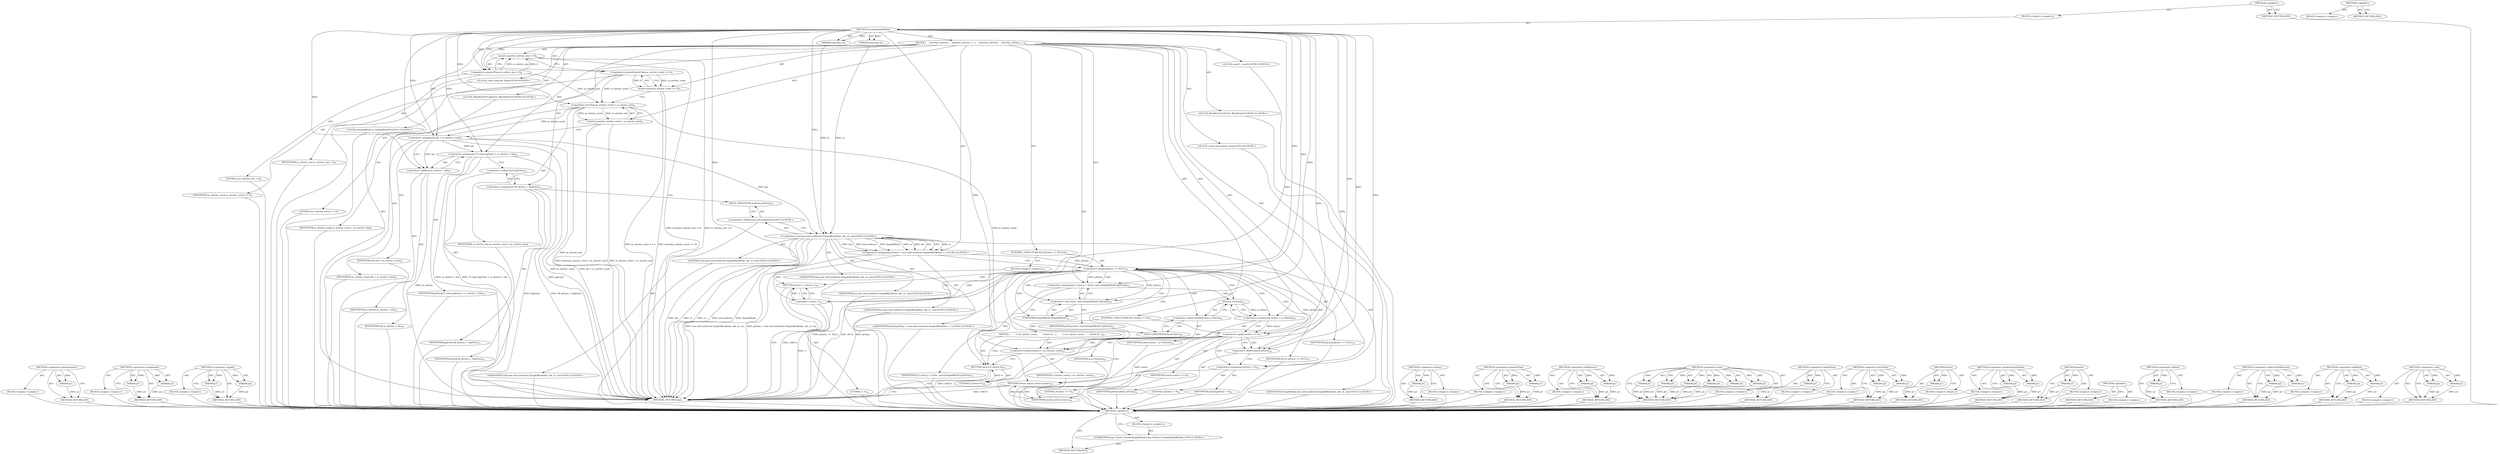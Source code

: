 digraph "&lt;global&gt;" {
vulnerable_189 [label=<(METHOD,&lt;operator&gt;.preIncrement)>];
vulnerable_190 [label=<(PARAM,p1)>];
vulnerable_191 [label=<(BLOCK,&lt;empty&gt;,&lt;empty&gt;)>];
vulnerable_192 [label=<(METHOD_RETURN,ANY)>];
vulnerable_138 [label=<(METHOD,&lt;operator&gt;.assignment)>];
vulnerable_139 [label=<(PARAM,p1)>];
vulnerable_140 [label=<(PARAM,p2)>];
vulnerable_141 [label=<(BLOCK,&lt;empty&gt;,&lt;empty&gt;)>];
vulnerable_142 [label=<(METHOD_RETURN,ANY)>];
vulnerable_166 [label=<(METHOD,&lt;operator&gt;.equals)>];
vulnerable_167 [label=<(PARAM,p1)>];
vulnerable_168 [label=<(PARAM,p2)>];
vulnerable_169 [label=<(BLOCK,&lt;empty&gt;,&lt;empty&gt;)>];
vulnerable_170 [label=<(METHOD_RETURN,ANY)>];
vulnerable_6 [label=<(METHOD,&lt;global&gt;)<SUB>1</SUB>>];
vulnerable_7 [label=<(BLOCK,&lt;empty&gt;,&lt;empty&gt;)<SUB>1</SUB>>];
vulnerable_8 [label=<(METHOD,CreateSimpleBlock)<SUB>1</SUB>>];
vulnerable_9 [label=<(PARAM,long long st)<SUB>2</SUB>>];
vulnerable_10 [label=<(PARAM,long long sz)<SUB>3</SUB>>];
vulnerable_11 [label=<(BLOCK,{
    assert(m_entries);
    assert(m_entries_s...,{
    assert(m_entries);
    assert(m_entries_s...)<SUB>4</SUB>>];
vulnerable_12 [label="<(LOCAL,assert : assert)<SUB>5</SUB>>"];
vulnerable_13 [label=<(assert,assert(m_entries_size &gt; 0))<SUB>6</SUB>>];
vulnerable_14 [label=<(&lt;operator&gt;.greaterThan,m_entries_size &gt; 0)<SUB>6</SUB>>];
vulnerable_15 [label=<(IDENTIFIER,m_entries_size,m_entries_size &gt; 0)<SUB>6</SUB>>];
vulnerable_16 [label=<(LITERAL,0,m_entries_size &gt; 0)<SUB>6</SUB>>];
vulnerable_17 [label=<(assert,assert(m_entries_count &gt;= 0))<SUB>7</SUB>>];
vulnerable_18 [label=<(&lt;operator&gt;.greaterEqualsThan,m_entries_count &gt;= 0)<SUB>7</SUB>>];
vulnerable_19 [label=<(IDENTIFIER,m_entries_count,m_entries_count &gt;= 0)<SUB>7</SUB>>];
vulnerable_20 [label=<(LITERAL,0,m_entries_count &gt;= 0)<SUB>7</SUB>>];
vulnerable_21 [label=<(assert,assert(m_entries_count &lt; m_entries_size))<SUB>8</SUB>>];
vulnerable_22 [label=<(&lt;operator&gt;.lessThan,m_entries_count &lt; m_entries_size)<SUB>8</SUB>>];
vulnerable_23 [label=<(IDENTIFIER,m_entries_count,m_entries_count &lt; m_entries_size)<SUB>8</SUB>>];
vulnerable_24 [label=<(IDENTIFIER,m_entries_size,m_entries_count &lt; m_entries_size)<SUB>8</SUB>>];
vulnerable_25 [label="<(LOCAL,const long idx: long)<SUB>9</SUB>>"];
vulnerable_26 [label=<(&lt;operator&gt;.assignment,idx = m_entries_count)<SUB>9</SUB>>];
vulnerable_27 [label=<(IDENTIFIER,idx,idx = m_entries_count)<SUB>9</SUB>>];
vulnerable_28 [label=<(IDENTIFIER,m_entries_count,idx = m_entries_count)<SUB>9</SUB>>];
vulnerable_29 [label="<(LOCAL,BlockEntry** ppEntry: BlockEntry**)<SUB>10</SUB>>"];
vulnerable_30 [label=<(&lt;operator&gt;.assignment,** const ppEntry = m_entries + idx)<SUB>10</SUB>>];
vulnerable_31 [label=<(IDENTIFIER,ppEntry,** const ppEntry = m_entries + idx)<SUB>10</SUB>>];
vulnerable_32 [label=<(&lt;operator&gt;.addition,m_entries + idx)<SUB>10</SUB>>];
vulnerable_33 [label=<(IDENTIFIER,m_entries,m_entries + idx)<SUB>10</SUB>>];
vulnerable_34 [label=<(IDENTIFIER,idx,m_entries + idx)<SUB>10</SUB>>];
vulnerable_35 [label="<(LOCAL,BlockEntry* pEntry: BlockEntry*)<SUB>11</SUB>>"];
vulnerable_36 [label=<(&lt;operator&gt;.assignment,*&amp; pEntry = *ppEntry)<SUB>11</SUB>>];
vulnerable_37 [label=<(IDENTIFIER,pEntry,*&amp; pEntry = *ppEntry)<SUB>11</SUB>>];
vulnerable_38 [label=<(&lt;operator&gt;.indirection,*ppEntry)<SUB>11</SUB>>];
vulnerable_39 [label=<(IDENTIFIER,ppEntry,*&amp; pEntry = *ppEntry)<SUB>11</SUB>>];
vulnerable_40 [label="<(&lt;operator&gt;.assignment,pEntry = new (std::nothrow) SimpleBlock(this, i...)<SUB>12</SUB>>"];
vulnerable_41 [label="<(IDENTIFIER,pEntry,pEntry = new (std::nothrow) SimpleBlock(this, i...)<SUB>12</SUB>>"];
vulnerable_42 [label="<(&lt;operator&gt;.new,new (std::nothrow) SimpleBlock(this, idx, st, sz))<SUB>12</SUB>>"];
vulnerable_43 [label="<(IDENTIFIER,SimpleBlock,new (std::nothrow) SimpleBlock(this, idx, st, sz))<SUB>12</SUB>>"];
vulnerable_44 [label="<(LITERAL,this,new (std::nothrow) SimpleBlock(this, idx, st, sz))<SUB>12</SUB>>"];
vulnerable_45 [label="<(IDENTIFIER,idx,new (std::nothrow) SimpleBlock(this, idx, st, sz))<SUB>12</SUB>>"];
vulnerable_46 [label="<(IDENTIFIER,st,new (std::nothrow) SimpleBlock(this, idx, st, sz))<SUB>12</SUB>>"];
vulnerable_47 [label="<(IDENTIFIER,sz,new (std::nothrow) SimpleBlock(this, idx, st, sz))<SUB>12</SUB>>"];
vulnerable_48 [label="<(&lt;operator&gt;.fieldAccess,std::nothrow)<SUB>12</SUB>>"];
vulnerable_49 [label="<(IDENTIFIER,std,new (std::nothrow) SimpleBlock(this, idx, st, sz))<SUB>12</SUB>>"];
vulnerable_50 [label=<(FIELD_IDENTIFIER,nothrow,nothrow)<SUB>12</SUB>>];
vulnerable_51 [label=<(CONTROL_STRUCTURE,IF,if (pEntry == NULL))<SUB>13</SUB>>];
vulnerable_52 [label=<(&lt;operator&gt;.equals,pEntry == NULL)<SUB>13</SUB>>];
vulnerable_53 [label=<(IDENTIFIER,pEntry,pEntry == NULL)<SUB>13</SUB>>];
vulnerable_54 [label=<(IDENTIFIER,NULL,pEntry == NULL)<SUB>13</SUB>>];
vulnerable_55 [label=<(BLOCK,&lt;empty&gt;,&lt;empty&gt;)<SUB>14</SUB>>];
vulnerable_56 [label=<(RETURN,return -1;,return -1;)<SUB>14</SUB>>];
vulnerable_57 [label=<(&lt;operator&gt;.minus,-1)<SUB>14</SUB>>];
vulnerable_58 [label=<(LITERAL,1,-1)<SUB>14</SUB>>];
vulnerable_59 [label="<(LOCAL,SimpleBlock* p: SimpleBlock*)<SUB>15</SUB>>"];
vulnerable_60 [label=<(&lt;operator&gt;.assignment,* const p = static_cast&lt;SimpleBlock*&gt;(pEntry))<SUB>15</SUB>>];
vulnerable_61 [label=<(IDENTIFIER,p,* const p = static_cast&lt;SimpleBlock*&gt;(pEntry))<SUB>15</SUB>>];
vulnerable_62 [label=<(&lt;operator&gt;.cast,static_cast&lt;SimpleBlock*&gt;(pEntry))<SUB>15</SUB>>];
vulnerable_63 [label=<(UNKNOWN,SimpleBlock*,SimpleBlock*)<SUB>15</SUB>>];
vulnerable_64 [label=<(IDENTIFIER,pEntry,static_cast&lt;SimpleBlock*&gt;(pEntry))<SUB>15</SUB>>];
vulnerable_65 [label="<(LOCAL,const long status: long)<SUB>16</SUB>>"];
vulnerable_66 [label=<(&lt;operator&gt;.assignment,status = p-&gt;Parse())<SUB>16</SUB>>];
vulnerable_67 [label=<(IDENTIFIER,status,status = p-&gt;Parse())<SUB>16</SUB>>];
vulnerable_68 [label=<(Parse,p-&gt;Parse())<SUB>16</SUB>>];
vulnerable_69 [label=<(&lt;operator&gt;.indirectFieldAccess,p-&gt;Parse)<SUB>16</SUB>>];
vulnerable_70 [label=<(IDENTIFIER,p,p-&gt;Parse())<SUB>16</SUB>>];
vulnerable_71 [label=<(FIELD_IDENTIFIER,Parse,Parse)<SUB>16</SUB>>];
vulnerable_72 [label=<(CONTROL_STRUCTURE,IF,if (status == 0))<SUB>17</SUB>>];
vulnerable_73 [label=<(&lt;operator&gt;.equals,status == 0)<SUB>17</SUB>>];
vulnerable_74 [label=<(IDENTIFIER,status,status == 0)<SUB>17</SUB>>];
vulnerable_75 [label=<(LITERAL,0,status == 0)<SUB>17</SUB>>];
vulnerable_76 [label=<(BLOCK,{
        ++m_entries_count;
        return 0;
...,{
        ++m_entries_count;
        return 0;
...)<SUB>18</SUB>>];
vulnerable_77 [label=<(&lt;operator&gt;.preIncrement,++m_entries_count)<SUB>19</SUB>>];
vulnerable_78 [label=<(IDENTIFIER,m_entries_count,++m_entries_count)<SUB>19</SUB>>];
vulnerable_79 [label=<(RETURN,return 0;,return 0;)<SUB>20</SUB>>];
vulnerable_80 [label=<(LITERAL,0,return 0;)<SUB>20</SUB>>];
vulnerable_81 [label=<(&lt;operator&gt;.delete,delete pEntry)<SUB>22</SUB>>];
vulnerable_82 [label=<(IDENTIFIER,pEntry,delete pEntry)<SUB>22</SUB>>];
vulnerable_83 [label=<(&lt;operator&gt;.assignment,pEntry = 0)<SUB>23</SUB>>];
vulnerable_84 [label=<(IDENTIFIER,pEntry,pEntry = 0)<SUB>23</SUB>>];
vulnerable_85 [label=<(LITERAL,0,pEntry = 0)<SUB>23</SUB>>];
vulnerable_86 [label=<(RETURN,return status;,return status;)<SUB>24</SUB>>];
vulnerable_87 [label=<(IDENTIFIER,status,return status;)<SUB>24</SUB>>];
vulnerable_88 [label=<(METHOD_RETURN,long)<SUB>1</SUB>>];
vulnerable_90 [label=<(METHOD_RETURN,ANY)<SUB>1</SUB>>];
vulnerable_171 [label=<(METHOD,&lt;operator&gt;.minus)>];
vulnerable_172 [label=<(PARAM,p1)>];
vulnerable_173 [label=<(BLOCK,&lt;empty&gt;,&lt;empty&gt;)>];
vulnerable_174 [label=<(METHOD_RETURN,ANY)>];
vulnerable_123 [label=<(METHOD,&lt;operator&gt;.greaterThan)>];
vulnerable_124 [label=<(PARAM,p1)>];
vulnerable_125 [label=<(PARAM,p2)>];
vulnerable_126 [label=<(BLOCK,&lt;empty&gt;,&lt;empty&gt;)>];
vulnerable_127 [label=<(METHOD_RETURN,ANY)>];
vulnerable_161 [label=<(METHOD,&lt;operator&gt;.fieldAccess)>];
vulnerable_162 [label=<(PARAM,p1)>];
vulnerable_163 [label=<(PARAM,p2)>];
vulnerable_164 [label=<(BLOCK,&lt;empty&gt;,&lt;empty&gt;)>];
vulnerable_165 [label=<(METHOD_RETURN,ANY)>];
vulnerable_152 [label=<(METHOD,&lt;operator&gt;.new)>];
vulnerable_153 [label=<(PARAM,p1)>];
vulnerable_154 [label=<(PARAM,p2)>];
vulnerable_155 [label=<(PARAM,p3)>];
vulnerable_156 [label=<(PARAM,p4)>];
vulnerable_157 [label=<(PARAM,p5)>];
vulnerable_158 [label=<(PARAM,p6)>];
vulnerable_159 [label=<(BLOCK,&lt;empty&gt;,&lt;empty&gt;)>];
vulnerable_160 [label=<(METHOD_RETURN,ANY)>];
vulnerable_148 [label=<(METHOD,&lt;operator&gt;.indirection)>];
vulnerable_149 [label=<(PARAM,p1)>];
vulnerable_150 [label=<(BLOCK,&lt;empty&gt;,&lt;empty&gt;)>];
vulnerable_151 [label=<(METHOD_RETURN,ANY)>];
vulnerable_133 [label=<(METHOD,&lt;operator&gt;.lessThan)>];
vulnerable_134 [label=<(PARAM,p1)>];
vulnerable_135 [label=<(PARAM,p2)>];
vulnerable_136 [label=<(BLOCK,&lt;empty&gt;,&lt;empty&gt;)>];
vulnerable_137 [label=<(METHOD_RETURN,ANY)>];
vulnerable_180 [label=<(METHOD,Parse)>];
vulnerable_181 [label=<(PARAM,p1)>];
vulnerable_182 [label=<(BLOCK,&lt;empty&gt;,&lt;empty&gt;)>];
vulnerable_183 [label=<(METHOD_RETURN,ANY)>];
vulnerable_128 [label=<(METHOD,&lt;operator&gt;.greaterEqualsThan)>];
vulnerable_129 [label=<(PARAM,p1)>];
vulnerable_130 [label=<(PARAM,p2)>];
vulnerable_131 [label=<(BLOCK,&lt;empty&gt;,&lt;empty&gt;)>];
vulnerable_132 [label=<(METHOD_RETURN,ANY)>];
vulnerable_119 [label=<(METHOD,assert)>];
vulnerable_120 [label=<(PARAM,p1)>];
vulnerable_121 [label=<(BLOCK,&lt;empty&gt;,&lt;empty&gt;)>];
vulnerable_122 [label=<(METHOD_RETURN,ANY)>];
vulnerable_113 [label=<(METHOD,&lt;global&gt;)<SUB>1</SUB>>];
vulnerable_114 [label=<(BLOCK,&lt;empty&gt;,&lt;empty&gt;)>];
vulnerable_115 [label=<(METHOD_RETURN,ANY)>];
vulnerable_193 [label=<(METHOD,&lt;operator&gt;.delete)>];
vulnerable_194 [label=<(PARAM,p1)>];
vulnerable_195 [label=<(BLOCK,&lt;empty&gt;,&lt;empty&gt;)>];
vulnerable_196 [label=<(METHOD_RETURN,ANY)>];
vulnerable_184 [label=<(METHOD,&lt;operator&gt;.indirectFieldAccess)>];
vulnerable_185 [label=<(PARAM,p1)>];
vulnerable_186 [label=<(PARAM,p2)>];
vulnerable_187 [label=<(BLOCK,&lt;empty&gt;,&lt;empty&gt;)>];
vulnerable_188 [label=<(METHOD_RETURN,ANY)>];
vulnerable_143 [label=<(METHOD,&lt;operator&gt;.addition)>];
vulnerable_144 [label=<(PARAM,p1)>];
vulnerable_145 [label=<(PARAM,p2)>];
vulnerable_146 [label=<(BLOCK,&lt;empty&gt;,&lt;empty&gt;)>];
vulnerable_147 [label=<(METHOD_RETURN,ANY)>];
vulnerable_175 [label=<(METHOD,&lt;operator&gt;.cast)>];
vulnerable_176 [label=<(PARAM,p1)>];
vulnerable_177 [label=<(PARAM,p2)>];
vulnerable_178 [label=<(BLOCK,&lt;empty&gt;,&lt;empty&gt;)>];
vulnerable_179 [label=<(METHOD_RETURN,ANY)>];
fixed_6 [label=<(METHOD,&lt;global&gt;)<SUB>1</SUB>>];
fixed_7 [label=<(BLOCK,&lt;empty&gt;,&lt;empty&gt;)<SUB>1</SUB>>];
fixed_8 [label="<(UNKNOWN,long Cluster::CreateSimpleBlock(,long Cluster::CreateSimpleBlock()<SUB>1</SUB>>"];
fixed_9 [label=<(METHOD_RETURN,ANY)<SUB>1</SUB>>];
fixed_14 [label=<(METHOD,&lt;global&gt;)<SUB>1</SUB>>];
fixed_15 [label=<(BLOCK,&lt;empty&gt;,&lt;empty&gt;)>];
fixed_16 [label=<(METHOD_RETURN,ANY)>];
vulnerable_189 -> vulnerable_190  [key=0, label="AST: "];
vulnerable_189 -> vulnerable_190  [key=1, label="DDG: "];
vulnerable_189 -> vulnerable_191  [key=0, label="AST: "];
vulnerable_189 -> vulnerable_192  [key=0, label="AST: "];
vulnerable_189 -> vulnerable_192  [key=1, label="CFG: "];
vulnerable_190 -> vulnerable_192  [key=0, label="DDG: p1"];
vulnerable_191 -> fixed_6  [key=0];
vulnerable_192 -> fixed_6  [key=0];
vulnerable_138 -> vulnerable_139  [key=0, label="AST: "];
vulnerable_138 -> vulnerable_139  [key=1, label="DDG: "];
vulnerable_138 -> vulnerable_141  [key=0, label="AST: "];
vulnerable_138 -> vulnerable_140  [key=0, label="AST: "];
vulnerable_138 -> vulnerable_140  [key=1, label="DDG: "];
vulnerable_138 -> vulnerable_142  [key=0, label="AST: "];
vulnerable_138 -> vulnerable_142  [key=1, label="CFG: "];
vulnerable_139 -> vulnerable_142  [key=0, label="DDG: p1"];
vulnerable_140 -> vulnerable_142  [key=0, label="DDG: p2"];
vulnerable_141 -> fixed_6  [key=0];
vulnerable_142 -> fixed_6  [key=0];
vulnerable_166 -> vulnerable_167  [key=0, label="AST: "];
vulnerable_166 -> vulnerable_167  [key=1, label="DDG: "];
vulnerable_166 -> vulnerable_169  [key=0, label="AST: "];
vulnerable_166 -> vulnerable_168  [key=0, label="AST: "];
vulnerable_166 -> vulnerable_168  [key=1, label="DDG: "];
vulnerable_166 -> vulnerable_170  [key=0, label="AST: "];
vulnerable_166 -> vulnerable_170  [key=1, label="CFG: "];
vulnerable_167 -> vulnerable_170  [key=0, label="DDG: p1"];
vulnerable_168 -> vulnerable_170  [key=0, label="DDG: p2"];
vulnerable_169 -> fixed_6  [key=0];
vulnerable_170 -> fixed_6  [key=0];
vulnerable_6 -> vulnerable_7  [key=0, label="AST: "];
vulnerable_6 -> vulnerable_90  [key=0, label="AST: "];
vulnerable_6 -> vulnerable_90  [key=1, label="CFG: "];
vulnerable_7 -> vulnerable_8  [key=0, label="AST: "];
vulnerable_8 -> vulnerable_9  [key=0, label="AST: "];
vulnerable_8 -> vulnerable_9  [key=1, label="DDG: "];
vulnerable_8 -> vulnerable_10  [key=0, label="AST: "];
vulnerable_8 -> vulnerable_10  [key=1, label="DDG: "];
vulnerable_8 -> vulnerable_11  [key=0, label="AST: "];
vulnerable_8 -> vulnerable_88  [key=0, label="AST: "];
vulnerable_8 -> vulnerable_14  [key=0, label="CFG: "];
vulnerable_8 -> vulnerable_14  [key=1, label="DDG: "];
vulnerable_8 -> vulnerable_26  [key=0, label="DDG: "];
vulnerable_8 -> vulnerable_30  [key=0, label="DDG: "];
vulnerable_8 -> vulnerable_60  [key=0, label="DDG: "];
vulnerable_8 -> vulnerable_83  [key=0, label="DDG: "];
vulnerable_8 -> vulnerable_81  [key=0, label="DDG: "];
vulnerable_8 -> vulnerable_87  [key=0, label="DDG: "];
vulnerable_8 -> vulnerable_18  [key=0, label="DDG: "];
vulnerable_8 -> vulnerable_22  [key=0, label="DDG: "];
vulnerable_8 -> vulnerable_32  [key=0, label="DDG: "];
vulnerable_8 -> vulnerable_42  [key=0, label="DDG: "];
vulnerable_8 -> vulnerable_52  [key=0, label="DDG: "];
vulnerable_8 -> vulnerable_62  [key=0, label="DDG: "];
vulnerable_8 -> vulnerable_73  [key=0, label="DDG: "];
vulnerable_8 -> vulnerable_79  [key=0, label="DDG: "];
vulnerable_8 -> vulnerable_77  [key=0, label="DDG: "];
vulnerable_8 -> vulnerable_80  [key=0, label="DDG: "];
vulnerable_8 -> vulnerable_57  [key=0, label="DDG: "];
vulnerable_9 -> vulnerable_42  [key=0, label="DDG: st"];
vulnerable_10 -> vulnerable_42  [key=0, label="DDG: sz"];
vulnerable_11 -> vulnerable_12  [key=0, label="AST: "];
vulnerable_11 -> vulnerable_13  [key=0, label="AST: "];
vulnerable_11 -> vulnerable_17  [key=0, label="AST: "];
vulnerable_11 -> vulnerable_21  [key=0, label="AST: "];
vulnerable_11 -> vulnerable_25  [key=0, label="AST: "];
vulnerable_11 -> vulnerable_26  [key=0, label="AST: "];
vulnerable_11 -> vulnerable_29  [key=0, label="AST: "];
vulnerable_11 -> vulnerable_30  [key=0, label="AST: "];
vulnerable_11 -> vulnerable_35  [key=0, label="AST: "];
vulnerable_11 -> vulnerable_36  [key=0, label="AST: "];
vulnerable_11 -> vulnerable_40  [key=0, label="AST: "];
vulnerable_11 -> vulnerable_51  [key=0, label="AST: "];
vulnerable_11 -> vulnerable_59  [key=0, label="AST: "];
vulnerable_11 -> vulnerable_60  [key=0, label="AST: "];
vulnerable_11 -> vulnerable_65  [key=0, label="AST: "];
vulnerable_11 -> vulnerable_66  [key=0, label="AST: "];
vulnerable_11 -> vulnerable_72  [key=0, label="AST: "];
vulnerable_11 -> vulnerable_81  [key=0, label="AST: "];
vulnerable_11 -> vulnerable_83  [key=0, label="AST: "];
vulnerable_11 -> vulnerable_86  [key=0, label="AST: "];
vulnerable_12 -> fixed_6  [key=0];
vulnerable_13 -> vulnerable_14  [key=0, label="AST: "];
vulnerable_13 -> vulnerable_18  [key=0, label="CFG: "];
vulnerable_13 -> vulnerable_88  [key=0, label="DDG: m_entries_size &gt; 0"];
vulnerable_13 -> vulnerable_88  [key=1, label="DDG: assert(m_entries_size &gt; 0)"];
vulnerable_14 -> vulnerable_15  [key=0, label="AST: "];
vulnerable_14 -> vulnerable_16  [key=0, label="AST: "];
vulnerable_14 -> vulnerable_13  [key=0, label="CFG: "];
vulnerable_14 -> vulnerable_13  [key=1, label="DDG: m_entries_size"];
vulnerable_14 -> vulnerable_13  [key=2, label="DDG: 0"];
vulnerable_14 -> vulnerable_22  [key=0, label="DDG: m_entries_size"];
vulnerable_15 -> fixed_6  [key=0];
vulnerable_16 -> fixed_6  [key=0];
vulnerable_17 -> vulnerable_18  [key=0, label="AST: "];
vulnerable_17 -> vulnerable_22  [key=0, label="CFG: "];
vulnerable_17 -> vulnerable_88  [key=0, label="DDG: m_entries_count &gt;= 0"];
vulnerable_17 -> vulnerable_88  [key=1, label="DDG: assert(m_entries_count &gt;= 0)"];
vulnerable_18 -> vulnerable_19  [key=0, label="AST: "];
vulnerable_18 -> vulnerable_20  [key=0, label="AST: "];
vulnerable_18 -> vulnerable_17  [key=0, label="CFG: "];
vulnerable_18 -> vulnerable_17  [key=1, label="DDG: m_entries_count"];
vulnerable_18 -> vulnerable_17  [key=2, label="DDG: 0"];
vulnerable_18 -> vulnerable_22  [key=0, label="DDG: m_entries_count"];
vulnerable_19 -> fixed_6  [key=0];
vulnerable_20 -> fixed_6  [key=0];
vulnerable_21 -> vulnerable_22  [key=0, label="AST: "];
vulnerable_21 -> vulnerable_26  [key=0, label="CFG: "];
vulnerable_21 -> vulnerable_88  [key=0, label="DDG: m_entries_count &lt; m_entries_size"];
vulnerable_21 -> vulnerable_88  [key=1, label="DDG: assert(m_entries_count &lt; m_entries_size)"];
vulnerable_22 -> vulnerable_23  [key=0, label="AST: "];
vulnerable_22 -> vulnerable_24  [key=0, label="AST: "];
vulnerable_22 -> vulnerable_21  [key=0, label="CFG: "];
vulnerable_22 -> vulnerable_21  [key=1, label="DDG: m_entries_count"];
vulnerable_22 -> vulnerable_21  [key=2, label="DDG: m_entries_size"];
vulnerable_22 -> vulnerable_88  [key=0, label="DDG: m_entries_size"];
vulnerable_22 -> vulnerable_26  [key=0, label="DDG: m_entries_count"];
vulnerable_22 -> vulnerable_77  [key=0, label="DDG: m_entries_count"];
vulnerable_23 -> fixed_6  [key=0];
vulnerable_24 -> fixed_6  [key=0];
vulnerable_25 -> fixed_6  [key=0];
vulnerable_26 -> vulnerable_27  [key=0, label="AST: "];
vulnerable_26 -> vulnerable_28  [key=0, label="AST: "];
vulnerable_26 -> vulnerable_32  [key=0, label="CFG: "];
vulnerable_26 -> vulnerable_32  [key=1, label="DDG: idx"];
vulnerable_26 -> vulnerable_88  [key=0, label="DDG: m_entries_count"];
vulnerable_26 -> vulnerable_88  [key=1, label="DDG: idx = m_entries_count"];
vulnerable_26 -> vulnerable_30  [key=0, label="DDG: idx"];
vulnerable_26 -> vulnerable_42  [key=0, label="DDG: idx"];
vulnerable_27 -> fixed_6  [key=0];
vulnerable_28 -> fixed_6  [key=0];
vulnerable_29 -> fixed_6  [key=0];
vulnerable_30 -> vulnerable_31  [key=0, label="AST: "];
vulnerable_30 -> vulnerable_32  [key=0, label="AST: "];
vulnerable_30 -> vulnerable_38  [key=0, label="CFG: "];
vulnerable_30 -> vulnerable_88  [key=0, label="DDG: ppEntry"];
vulnerable_30 -> vulnerable_88  [key=1, label="DDG: m_entries + idx"];
vulnerable_30 -> vulnerable_88  [key=2, label="DDG: ** const ppEntry = m_entries + idx"];
vulnerable_31 -> fixed_6  [key=0];
vulnerable_32 -> vulnerable_33  [key=0, label="AST: "];
vulnerable_32 -> vulnerable_34  [key=0, label="AST: "];
vulnerable_32 -> vulnerable_30  [key=0, label="CFG: "];
vulnerable_32 -> vulnerable_88  [key=0, label="DDG: m_entries"];
vulnerable_33 -> fixed_6  [key=0];
vulnerable_34 -> fixed_6  [key=0];
vulnerable_35 -> fixed_6  [key=0];
vulnerable_36 -> vulnerable_37  [key=0, label="AST: "];
vulnerable_36 -> vulnerable_38  [key=0, label="AST: "];
vulnerable_36 -> vulnerable_50  [key=0, label="CFG: "];
vulnerable_36 -> vulnerable_88  [key=0, label="DDG: *ppEntry"];
vulnerable_36 -> vulnerable_88  [key=1, label="DDG: *&amp; pEntry = *ppEntry"];
vulnerable_37 -> fixed_6  [key=0];
vulnerable_38 -> vulnerable_39  [key=0, label="AST: "];
vulnerable_38 -> vulnerable_36  [key=0, label="CFG: "];
vulnerable_39 -> fixed_6  [key=0];
vulnerable_40 -> vulnerable_41  [key=0, label="AST: "];
vulnerable_40 -> vulnerable_42  [key=0, label="AST: "];
vulnerable_40 -> vulnerable_52  [key=0, label="CFG: "];
vulnerable_40 -> vulnerable_52  [key=1, label="DDG: pEntry"];
vulnerable_40 -> vulnerable_88  [key=0, label="DDG: new (std::nothrow) SimpleBlock(this, idx, st, sz)"];
vulnerable_40 -> vulnerable_88  [key=1, label="DDG: pEntry = new (std::nothrow) SimpleBlock(this, idx, st, sz)"];
vulnerable_41 -> fixed_6  [key=0];
vulnerable_42 -> vulnerable_43  [key=0, label="AST: "];
vulnerable_42 -> vulnerable_44  [key=0, label="AST: "];
vulnerable_42 -> vulnerable_45  [key=0, label="AST: "];
vulnerable_42 -> vulnerable_46  [key=0, label="AST: "];
vulnerable_42 -> vulnerable_47  [key=0, label="AST: "];
vulnerable_42 -> vulnerable_48  [key=0, label="AST: "];
vulnerable_42 -> vulnerable_40  [key=0, label="CFG: "];
vulnerable_42 -> vulnerable_40  [key=1, label="DDG: st"];
vulnerable_42 -> vulnerable_40  [key=2, label="DDG: this"];
vulnerable_42 -> vulnerable_40  [key=3, label="DDG: std::nothrow"];
vulnerable_42 -> vulnerable_40  [key=4, label="DDG: SimpleBlock"];
vulnerable_42 -> vulnerable_40  [key=5, label="DDG: sz"];
vulnerable_42 -> vulnerable_40  [key=6, label="DDG: idx"];
vulnerable_42 -> vulnerable_88  [key=0, label="DDG: idx"];
vulnerable_42 -> vulnerable_88  [key=1, label="DDG: st"];
vulnerable_42 -> vulnerable_88  [key=2, label="DDG: sz"];
vulnerable_42 -> vulnerable_88  [key=3, label="DDG: std::nothrow"];
vulnerable_42 -> vulnerable_88  [key=4, label="DDG: SimpleBlock"];
vulnerable_43 -> fixed_6  [key=0];
vulnerable_44 -> fixed_6  [key=0];
vulnerable_45 -> fixed_6  [key=0];
vulnerable_46 -> fixed_6  [key=0];
vulnerable_47 -> fixed_6  [key=0];
vulnerable_48 -> vulnerable_49  [key=0, label="AST: "];
vulnerable_48 -> vulnerable_50  [key=0, label="AST: "];
vulnerable_48 -> vulnerable_42  [key=0, label="CFG: "];
vulnerable_49 -> fixed_6  [key=0];
vulnerable_50 -> vulnerable_48  [key=0, label="CFG: "];
vulnerable_51 -> vulnerable_52  [key=0, label="AST: "];
vulnerable_51 -> vulnerable_55  [key=0, label="AST: "];
vulnerable_52 -> vulnerable_53  [key=0, label="AST: "];
vulnerable_52 -> vulnerable_54  [key=0, label="AST: "];
vulnerable_52 -> vulnerable_57  [key=0, label="CFG: "];
vulnerable_52 -> vulnerable_57  [key=1, label="CDG: "];
vulnerable_52 -> vulnerable_63  [key=0, label="CFG: "];
vulnerable_52 -> vulnerable_63  [key=1, label="CDG: "];
vulnerable_52 -> vulnerable_88  [key=0, label="DDG: pEntry"];
vulnerable_52 -> vulnerable_88  [key=1, label="DDG: pEntry == NULL"];
vulnerable_52 -> vulnerable_88  [key=2, label="DDG: NULL"];
vulnerable_52 -> vulnerable_60  [key=0, label="DDG: pEntry"];
vulnerable_52 -> vulnerable_60  [key=1, label="CDG: "];
vulnerable_52 -> vulnerable_81  [key=0, label="DDG: pEntry"];
vulnerable_52 -> vulnerable_62  [key=0, label="DDG: pEntry"];
vulnerable_52 -> vulnerable_62  [key=1, label="CDG: "];
vulnerable_52 -> vulnerable_68  [key=0, label="CDG: "];
vulnerable_52 -> vulnerable_73  [key=0, label="CDG: "];
vulnerable_52 -> vulnerable_66  [key=0, label="CDG: "];
vulnerable_52 -> vulnerable_71  [key=0, label="CDG: "];
vulnerable_52 -> vulnerable_56  [key=0, label="CDG: "];
vulnerable_52 -> vulnerable_69  [key=0, label="CDG: "];
vulnerable_53 -> fixed_6  [key=0];
vulnerable_54 -> fixed_6  [key=0];
vulnerable_55 -> vulnerable_56  [key=0, label="AST: "];
vulnerable_56 -> vulnerable_57  [key=0, label="AST: "];
vulnerable_56 -> vulnerable_88  [key=0, label="CFG: "];
vulnerable_56 -> vulnerable_88  [key=1, label="DDG: &lt;RET&gt;"];
vulnerable_57 -> vulnerable_58  [key=0, label="AST: "];
vulnerable_57 -> vulnerable_56  [key=0, label="CFG: "];
vulnerable_57 -> vulnerable_56  [key=1, label="DDG: -1"];
vulnerable_57 -> vulnerable_88  [key=0, label="DDG: -1"];
vulnerable_58 -> fixed_6  [key=0];
vulnerable_59 -> fixed_6  [key=0];
vulnerable_60 -> vulnerable_61  [key=0, label="AST: "];
vulnerable_60 -> vulnerable_62  [key=0, label="AST: "];
vulnerable_60 -> vulnerable_71  [key=0, label="CFG: "];
vulnerable_60 -> vulnerable_68  [key=0, label="DDG: p"];
vulnerable_61 -> fixed_6  [key=0];
vulnerable_62 -> vulnerable_63  [key=0, label="AST: "];
vulnerable_62 -> vulnerable_64  [key=0, label="AST: "];
vulnerable_62 -> vulnerable_60  [key=0, label="CFG: "];
vulnerable_63 -> vulnerable_62  [key=0, label="CFG: "];
vulnerable_64 -> fixed_6  [key=0];
vulnerable_65 -> fixed_6  [key=0];
vulnerable_66 -> vulnerable_67  [key=0, label="AST: "];
vulnerable_66 -> vulnerable_68  [key=0, label="AST: "];
vulnerable_66 -> vulnerable_73  [key=0, label="CFG: "];
vulnerable_66 -> vulnerable_73  [key=1, label="DDG: status"];
vulnerable_67 -> fixed_6  [key=0];
vulnerable_68 -> vulnerable_69  [key=0, label="AST: "];
vulnerable_68 -> vulnerable_66  [key=0, label="CFG: "];
vulnerable_68 -> vulnerable_66  [key=1, label="DDG: p-&gt;Parse"];
vulnerable_69 -> vulnerable_70  [key=0, label="AST: "];
vulnerable_69 -> vulnerable_71  [key=0, label="AST: "];
vulnerable_69 -> vulnerable_68  [key=0, label="CFG: "];
vulnerable_70 -> fixed_6  [key=0];
vulnerable_71 -> vulnerable_69  [key=0, label="CFG: "];
vulnerable_72 -> vulnerable_73  [key=0, label="AST: "];
vulnerable_72 -> vulnerable_76  [key=0, label="AST: "];
vulnerable_73 -> vulnerable_74  [key=0, label="AST: "];
vulnerable_73 -> vulnerable_75  [key=0, label="AST: "];
vulnerable_73 -> vulnerable_77  [key=0, label="CFG: "];
vulnerable_73 -> vulnerable_77  [key=1, label="CDG: "];
vulnerable_73 -> vulnerable_81  [key=0, label="CFG: "];
vulnerable_73 -> vulnerable_81  [key=1, label="CDG: "];
vulnerable_73 -> vulnerable_87  [key=0, label="DDG: status"];
vulnerable_73 -> vulnerable_83  [key=0, label="CDG: "];
vulnerable_73 -> vulnerable_79  [key=0, label="CDG: "];
vulnerable_73 -> vulnerable_86  [key=0, label="CDG: "];
vulnerable_74 -> fixed_6  [key=0];
vulnerable_75 -> fixed_6  [key=0];
vulnerable_76 -> vulnerable_77  [key=0, label="AST: "];
vulnerable_76 -> vulnerable_79  [key=0, label="AST: "];
vulnerable_77 -> vulnerable_78  [key=0, label="AST: "];
vulnerable_77 -> vulnerable_79  [key=0, label="CFG: "];
vulnerable_78 -> fixed_6  [key=0];
vulnerable_79 -> vulnerable_80  [key=0, label="AST: "];
vulnerable_79 -> vulnerable_88  [key=0, label="CFG: "];
vulnerable_79 -> vulnerable_88  [key=1, label="DDG: &lt;RET&gt;"];
vulnerable_80 -> vulnerable_79  [key=0, label="DDG: 0"];
vulnerable_81 -> vulnerable_82  [key=0, label="AST: "];
vulnerable_81 -> vulnerable_83  [key=0, label="CFG: "];
vulnerable_82 -> fixed_6  [key=0];
vulnerable_83 -> vulnerable_84  [key=0, label="AST: "];
vulnerable_83 -> vulnerable_85  [key=0, label="AST: "];
vulnerable_83 -> vulnerable_86  [key=0, label="CFG: "];
vulnerable_84 -> fixed_6  [key=0];
vulnerable_85 -> fixed_6  [key=0];
vulnerable_86 -> vulnerable_87  [key=0, label="AST: "];
vulnerable_86 -> vulnerable_88  [key=0, label="CFG: "];
vulnerable_86 -> vulnerable_88  [key=1, label="DDG: &lt;RET&gt;"];
vulnerable_87 -> vulnerable_86  [key=0, label="DDG: status"];
vulnerable_88 -> fixed_6  [key=0];
vulnerable_90 -> fixed_6  [key=0];
vulnerable_171 -> vulnerable_172  [key=0, label="AST: "];
vulnerable_171 -> vulnerable_172  [key=1, label="DDG: "];
vulnerable_171 -> vulnerable_173  [key=0, label="AST: "];
vulnerable_171 -> vulnerable_174  [key=0, label="AST: "];
vulnerable_171 -> vulnerable_174  [key=1, label="CFG: "];
vulnerable_172 -> vulnerable_174  [key=0, label="DDG: p1"];
vulnerable_173 -> fixed_6  [key=0];
vulnerable_174 -> fixed_6  [key=0];
vulnerable_123 -> vulnerable_124  [key=0, label="AST: "];
vulnerable_123 -> vulnerable_124  [key=1, label="DDG: "];
vulnerable_123 -> vulnerable_126  [key=0, label="AST: "];
vulnerable_123 -> vulnerable_125  [key=0, label="AST: "];
vulnerable_123 -> vulnerable_125  [key=1, label="DDG: "];
vulnerable_123 -> vulnerable_127  [key=0, label="AST: "];
vulnerable_123 -> vulnerable_127  [key=1, label="CFG: "];
vulnerable_124 -> vulnerable_127  [key=0, label="DDG: p1"];
vulnerable_125 -> vulnerable_127  [key=0, label="DDG: p2"];
vulnerable_126 -> fixed_6  [key=0];
vulnerable_127 -> fixed_6  [key=0];
vulnerable_161 -> vulnerable_162  [key=0, label="AST: "];
vulnerable_161 -> vulnerable_162  [key=1, label="DDG: "];
vulnerable_161 -> vulnerable_164  [key=0, label="AST: "];
vulnerable_161 -> vulnerable_163  [key=0, label="AST: "];
vulnerable_161 -> vulnerable_163  [key=1, label="DDG: "];
vulnerable_161 -> vulnerable_165  [key=0, label="AST: "];
vulnerable_161 -> vulnerable_165  [key=1, label="CFG: "];
vulnerable_162 -> vulnerable_165  [key=0, label="DDG: p1"];
vulnerable_163 -> vulnerable_165  [key=0, label="DDG: p2"];
vulnerable_164 -> fixed_6  [key=0];
vulnerable_165 -> fixed_6  [key=0];
vulnerable_152 -> vulnerable_153  [key=0, label="AST: "];
vulnerable_152 -> vulnerable_153  [key=1, label="DDG: "];
vulnerable_152 -> vulnerable_159  [key=0, label="AST: "];
vulnerable_152 -> vulnerable_154  [key=0, label="AST: "];
vulnerable_152 -> vulnerable_154  [key=1, label="DDG: "];
vulnerable_152 -> vulnerable_160  [key=0, label="AST: "];
vulnerable_152 -> vulnerable_160  [key=1, label="CFG: "];
vulnerable_152 -> vulnerable_155  [key=0, label="AST: "];
vulnerable_152 -> vulnerable_155  [key=1, label="DDG: "];
vulnerable_152 -> vulnerable_156  [key=0, label="AST: "];
vulnerable_152 -> vulnerable_156  [key=1, label="DDG: "];
vulnerable_152 -> vulnerable_157  [key=0, label="AST: "];
vulnerable_152 -> vulnerable_157  [key=1, label="DDG: "];
vulnerable_152 -> vulnerable_158  [key=0, label="AST: "];
vulnerable_152 -> vulnerable_158  [key=1, label="DDG: "];
vulnerable_153 -> vulnerable_160  [key=0, label="DDG: p1"];
vulnerable_154 -> vulnerable_160  [key=0, label="DDG: p2"];
vulnerable_155 -> vulnerable_160  [key=0, label="DDG: p3"];
vulnerable_156 -> vulnerable_160  [key=0, label="DDG: p4"];
vulnerable_157 -> vulnerable_160  [key=0, label="DDG: p5"];
vulnerable_158 -> vulnerable_160  [key=0, label="DDG: p6"];
vulnerable_159 -> fixed_6  [key=0];
vulnerable_160 -> fixed_6  [key=0];
vulnerable_148 -> vulnerable_149  [key=0, label="AST: "];
vulnerable_148 -> vulnerable_149  [key=1, label="DDG: "];
vulnerable_148 -> vulnerable_150  [key=0, label="AST: "];
vulnerable_148 -> vulnerable_151  [key=0, label="AST: "];
vulnerable_148 -> vulnerable_151  [key=1, label="CFG: "];
vulnerable_149 -> vulnerable_151  [key=0, label="DDG: p1"];
vulnerable_150 -> fixed_6  [key=0];
vulnerable_151 -> fixed_6  [key=0];
vulnerable_133 -> vulnerable_134  [key=0, label="AST: "];
vulnerable_133 -> vulnerable_134  [key=1, label="DDG: "];
vulnerable_133 -> vulnerable_136  [key=0, label="AST: "];
vulnerable_133 -> vulnerable_135  [key=0, label="AST: "];
vulnerable_133 -> vulnerable_135  [key=1, label="DDG: "];
vulnerable_133 -> vulnerable_137  [key=0, label="AST: "];
vulnerable_133 -> vulnerable_137  [key=1, label="CFG: "];
vulnerable_134 -> vulnerable_137  [key=0, label="DDG: p1"];
vulnerable_135 -> vulnerable_137  [key=0, label="DDG: p2"];
vulnerable_136 -> fixed_6  [key=0];
vulnerable_137 -> fixed_6  [key=0];
vulnerable_180 -> vulnerable_181  [key=0, label="AST: "];
vulnerable_180 -> vulnerable_181  [key=1, label="DDG: "];
vulnerable_180 -> vulnerable_182  [key=0, label="AST: "];
vulnerable_180 -> vulnerable_183  [key=0, label="AST: "];
vulnerable_180 -> vulnerable_183  [key=1, label="CFG: "];
vulnerable_181 -> vulnerable_183  [key=0, label="DDG: p1"];
vulnerable_182 -> fixed_6  [key=0];
vulnerable_183 -> fixed_6  [key=0];
vulnerable_128 -> vulnerable_129  [key=0, label="AST: "];
vulnerable_128 -> vulnerable_129  [key=1, label="DDG: "];
vulnerable_128 -> vulnerable_131  [key=0, label="AST: "];
vulnerable_128 -> vulnerable_130  [key=0, label="AST: "];
vulnerable_128 -> vulnerable_130  [key=1, label="DDG: "];
vulnerable_128 -> vulnerable_132  [key=0, label="AST: "];
vulnerable_128 -> vulnerable_132  [key=1, label="CFG: "];
vulnerable_129 -> vulnerable_132  [key=0, label="DDG: p1"];
vulnerable_130 -> vulnerable_132  [key=0, label="DDG: p2"];
vulnerable_131 -> fixed_6  [key=0];
vulnerable_132 -> fixed_6  [key=0];
vulnerable_119 -> vulnerable_120  [key=0, label="AST: "];
vulnerable_119 -> vulnerable_120  [key=1, label="DDG: "];
vulnerable_119 -> vulnerable_121  [key=0, label="AST: "];
vulnerable_119 -> vulnerable_122  [key=0, label="AST: "];
vulnerable_119 -> vulnerable_122  [key=1, label="CFG: "];
vulnerable_120 -> vulnerable_122  [key=0, label="DDG: p1"];
vulnerable_121 -> fixed_6  [key=0];
vulnerable_122 -> fixed_6  [key=0];
vulnerable_113 -> vulnerable_114  [key=0, label="AST: "];
vulnerable_113 -> vulnerable_115  [key=0, label="AST: "];
vulnerable_113 -> vulnerable_115  [key=1, label="CFG: "];
vulnerable_114 -> fixed_6  [key=0];
vulnerable_115 -> fixed_6  [key=0];
vulnerable_193 -> vulnerable_194  [key=0, label="AST: "];
vulnerable_193 -> vulnerable_194  [key=1, label="DDG: "];
vulnerable_193 -> vulnerable_195  [key=0, label="AST: "];
vulnerable_193 -> vulnerable_196  [key=0, label="AST: "];
vulnerable_193 -> vulnerable_196  [key=1, label="CFG: "];
vulnerable_194 -> vulnerable_196  [key=0, label="DDG: p1"];
vulnerable_195 -> fixed_6  [key=0];
vulnerable_196 -> fixed_6  [key=0];
vulnerable_184 -> vulnerable_185  [key=0, label="AST: "];
vulnerable_184 -> vulnerable_185  [key=1, label="DDG: "];
vulnerable_184 -> vulnerable_187  [key=0, label="AST: "];
vulnerable_184 -> vulnerable_186  [key=0, label="AST: "];
vulnerable_184 -> vulnerable_186  [key=1, label="DDG: "];
vulnerable_184 -> vulnerable_188  [key=0, label="AST: "];
vulnerable_184 -> vulnerable_188  [key=1, label="CFG: "];
vulnerable_185 -> vulnerable_188  [key=0, label="DDG: p1"];
vulnerable_186 -> vulnerable_188  [key=0, label="DDG: p2"];
vulnerable_187 -> fixed_6  [key=0];
vulnerable_188 -> fixed_6  [key=0];
vulnerable_143 -> vulnerable_144  [key=0, label="AST: "];
vulnerable_143 -> vulnerable_144  [key=1, label="DDG: "];
vulnerable_143 -> vulnerable_146  [key=0, label="AST: "];
vulnerable_143 -> vulnerable_145  [key=0, label="AST: "];
vulnerable_143 -> vulnerable_145  [key=1, label="DDG: "];
vulnerable_143 -> vulnerable_147  [key=0, label="AST: "];
vulnerable_143 -> vulnerable_147  [key=1, label="CFG: "];
vulnerable_144 -> vulnerable_147  [key=0, label="DDG: p1"];
vulnerable_145 -> vulnerable_147  [key=0, label="DDG: p2"];
vulnerable_146 -> fixed_6  [key=0];
vulnerable_147 -> fixed_6  [key=0];
vulnerable_175 -> vulnerable_176  [key=0, label="AST: "];
vulnerable_175 -> vulnerable_176  [key=1, label="DDG: "];
vulnerable_175 -> vulnerable_178  [key=0, label="AST: "];
vulnerable_175 -> vulnerable_177  [key=0, label="AST: "];
vulnerable_175 -> vulnerable_177  [key=1, label="DDG: "];
vulnerable_175 -> vulnerable_179  [key=0, label="AST: "];
vulnerable_175 -> vulnerable_179  [key=1, label="CFG: "];
vulnerable_176 -> vulnerable_179  [key=0, label="DDG: p1"];
vulnerable_177 -> vulnerable_179  [key=0, label="DDG: p2"];
vulnerable_178 -> fixed_6  [key=0];
vulnerable_179 -> fixed_6  [key=0];
fixed_6 -> fixed_7  [key=0, label="AST: "];
fixed_6 -> fixed_9  [key=0, label="AST: "];
fixed_6 -> fixed_8  [key=0, label="CFG: "];
fixed_7 -> fixed_8  [key=0, label="AST: "];
fixed_8 -> fixed_9  [key=0, label="CFG: "];
fixed_14 -> fixed_15  [key=0, label="AST: "];
fixed_14 -> fixed_16  [key=0, label="AST: "];
fixed_14 -> fixed_16  [key=1, label="CFG: "];
}
